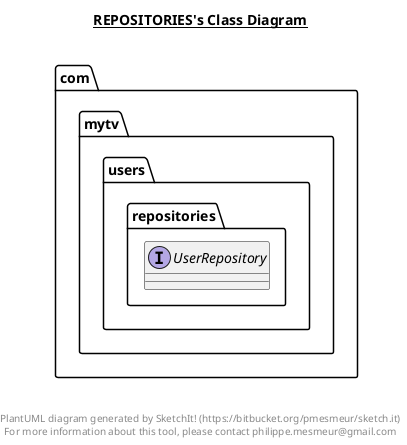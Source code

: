 @startuml

title __REPOSITORIES's Class Diagram__\n

  namespace com.mytv.users {
    namespace repositories {
      interface com.mytv.users.repositories.UserRepository {
      }
    }
  }
  



right footer


PlantUML diagram generated by SketchIt! (https://bitbucket.org/pmesmeur/sketch.it)
For more information about this tool, please contact philippe.mesmeur@gmail.com
endfooter

@enduml
